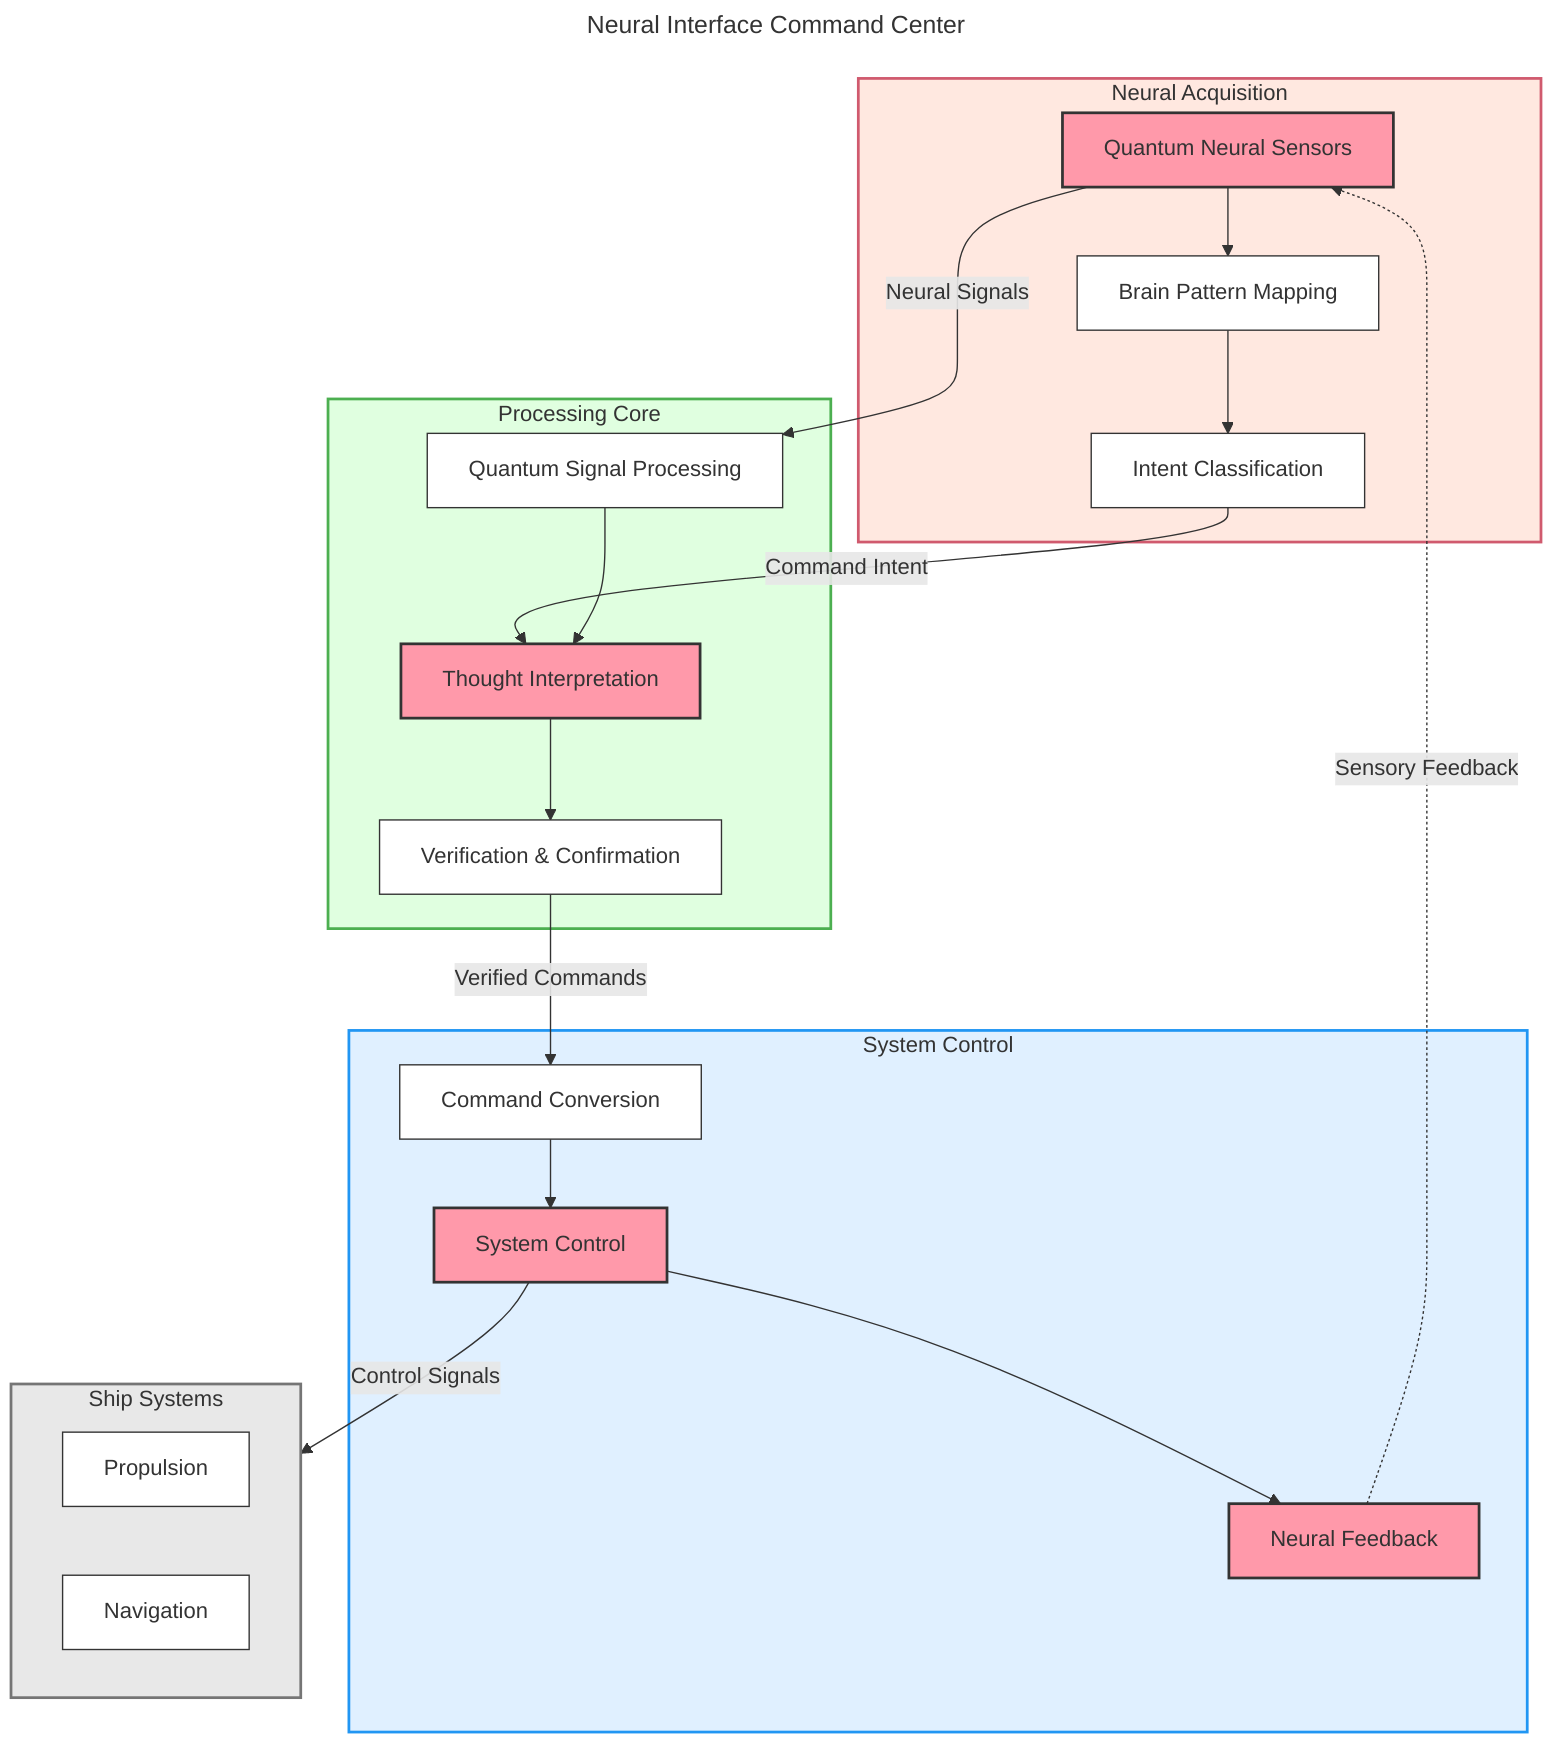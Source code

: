 ---
title: Neural Interface Command Center
---
flowchart TD
    %% Define the main sections with custom styling
    subgraph NA[Neural Acquisition]
        direction TB
        QNS[Quantum Neural Sensors]:::special
        BPM[Brain Pattern Mapping]
        IC[Intent Classification]
    end
    
    subgraph PC[Processing Core]
        direction TB
        QSP[Quantum Signal Processing]
        TI[Thought Interpretation]:::special
        VC[Verification & Confirmation]
    end
    
    subgraph SC[System Control]
        direction TB
        CC[Command Conversion]
        SyC[System Control]:::special
        FB[Neural Feedback]:::special
    end
    
    subgraph SS[Ship Systems]
        direction LR
        PROP[Propulsion]
        NAV[Navigation]
    end
    
    %% Define the connections between components
    QNS --> BPM
    BPM --> IC
    
    IC -->|Command Intent| TI
    
    QNS -->|Neural Signals| QSP
    QSP --> TI
    TI --> VC
    
    VC -->|Verified Commands| CC
    CC --> SyC
    SyC --> FB
    
    %% Feedback loop
    FB -.->|Sensory Feedback| QNS
    
    %% Connection to ship systems
    SyC -->|Control Signals| SS
    
    %% Custom styling
    classDef default fill:#fff,stroke:#333,stroke-width:1px
    classDef special fill:#f9a,stroke:#333,stroke-width:2px
    
    classDef sectionNA fill:#ffe8e0,stroke:#d05a6e,stroke-width:2px
    classDef sectionPC fill:#e0ffe0,stroke:#4caf50,stroke-width:2px
    classDef sectionSC fill:#e0f0ff,stroke:#2196f3,stroke-width:2px
    classDef sectionSS fill:#e8e8e8,stroke:#757575,stroke-width:2px
    
    class NA sectionNA
    class PC sectionPC
    class SC sectionSC
    class SS sectionSS
    
    %% Override specific component styles
    class QNS special
    class TI fill:#af9,stroke:#333,stroke-width:2px
    class SyC fill:#9df,stroke:#333,stroke-width:2px
    class FB fill:#fd9,stroke:#333,stroke-width:2px
